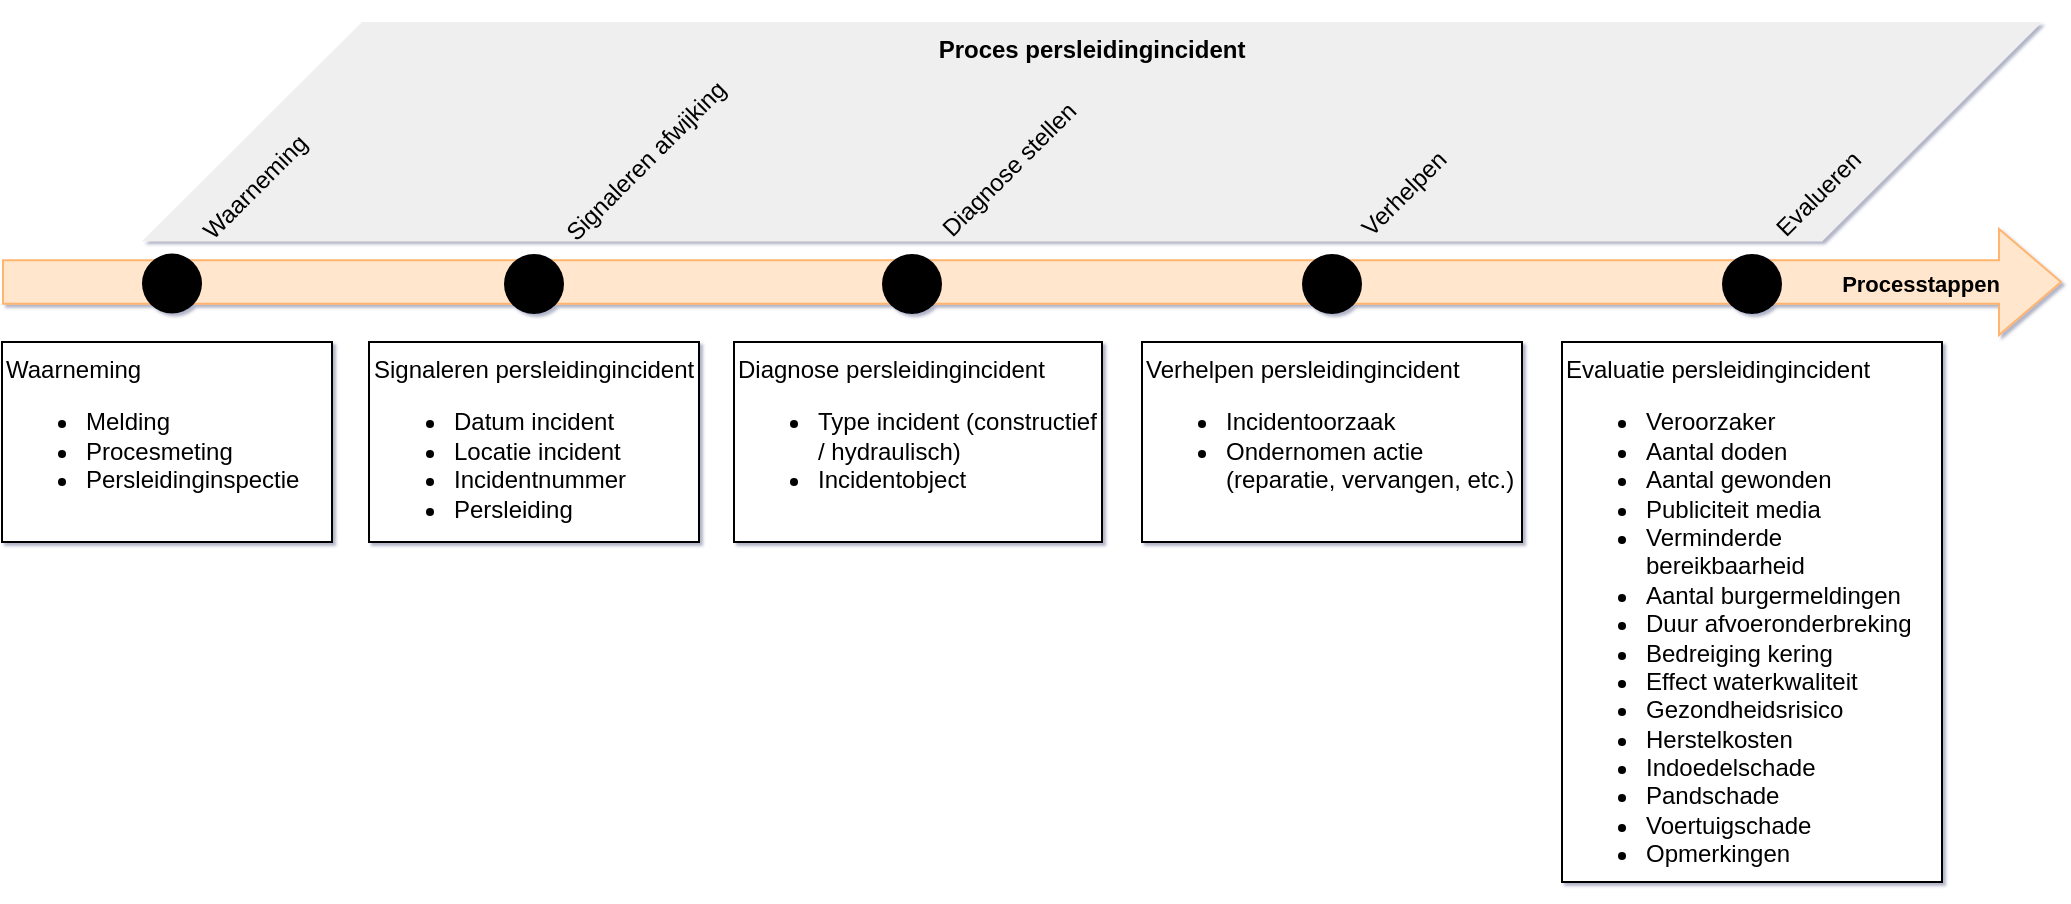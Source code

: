 <mxfile version="28.0.6">
  <diagram name="Pagina-1" id="tmRTvJ0I1_HZ19fngRLc">
    <mxGraphModel dx="1028" dy="707" grid="1" gridSize="10" guides="1" tooltips="1" connect="1" arrows="1" fold="1" page="1" pageScale="1" pageWidth="700" pageHeight="400" math="0" shadow="1">
      <root>
        <mxCell id="0" />
        <mxCell id="1" parent="0" />
        <mxCell id="TynSG17xtWdn3vnbVzb4-16" value="Proces persleidingincident" style="shape=parallelogram;perimeter=parallelogramPerimeter;whiteSpace=wrap;html=1;fixedSize=1;size=110;horizontal=1;verticalAlign=top;fontFamily=arial;fontSize=12;fontStyle=1;strokeColor=none;fillColor=#EFEFEF;" parent="1" vertex="1">
          <mxGeometry x="70" y="20" width="950" height="109.61" as="geometry" />
        </mxCell>
        <mxCell id="TynSG17xtWdn3vnbVzb4-4" value="" style="shape=flexArrow;endArrow=classic;html=1;rounded=0;strokeColor=#FFB570;fillColor=#ffe6cc;width=21.714;endSize=10;endWidth=30.286;fontFamily=arial;" parent="1" edge="1">
          <mxGeometry width="50" height="50" relative="1" as="geometry">
            <mxPoint y="150" as="sourcePoint" />
            <mxPoint x="1030" y="150" as="targetPoint" />
          </mxGeometry>
        </mxCell>
        <mxCell id="TynSG17xtWdn3vnbVzb4-30" value="Processtappen" style="edgeLabel;html=1;align=center;verticalAlign=middle;resizable=0;points=[];fontFamily=arial;labelBackgroundColor=none;fontStyle=1" parent="TynSG17xtWdn3vnbVzb4-4" vertex="1" connectable="0">
          <mxGeometry x="0.906" y="-3" relative="1" as="geometry">
            <mxPoint x="-23" y="-2" as="offset" />
          </mxGeometry>
        </mxCell>
        <mxCell id="TynSG17xtWdn3vnbVzb4-5" value="" style="ellipse;whiteSpace=wrap;html=1;aspect=fixed;strokeColor=none;fillColor=#000000;fontFamily=arial;" parent="1" vertex="1">
          <mxGeometry x="251" y="136" width="30" height="30" as="geometry" />
        </mxCell>
        <mxCell id="TynSG17xtWdn3vnbVzb4-8" value="Signaleren afwijking" style="text;html=1;strokeColor=none;fillColor=none;align=left;verticalAlign=middle;whiteSpace=wrap;rounded=0;rotation=-45;fontFamily=arial;" parent="1" vertex="1">
          <mxGeometry x="261" y="60" width="150" height="30" as="geometry" />
        </mxCell>
        <mxCell id="TynSG17xtWdn3vnbVzb4-9" value="" style="ellipse;whiteSpace=wrap;html=1;aspect=fixed;strokeColor=none;fillColor=#000000;fontFamily=arial;" parent="1" vertex="1">
          <mxGeometry x="440" y="136" width="30" height="30" as="geometry" />
        </mxCell>
        <mxCell id="TynSG17xtWdn3vnbVzb4-10" value="Diagnose stellen" style="text;html=1;strokeColor=none;fillColor=none;align=left;verticalAlign=middle;whiteSpace=wrap;rounded=0;rotation=-45;fontFamily=arial;" parent="1" vertex="1">
          <mxGeometry x="449" y="58" width="150" height="30" as="geometry" />
        </mxCell>
        <mxCell id="TynSG17xtWdn3vnbVzb4-12" value="" style="ellipse;whiteSpace=wrap;html=1;aspect=fixed;strokeColor=none;fillColor=#000000;fontFamily=arial;direction=south;" parent="1" vertex="1">
          <mxGeometry x="650" y="136" width="30" height="30" as="geometry" />
        </mxCell>
        <mxCell id="TynSG17xtWdn3vnbVzb4-13" value="Verhelpen" style="text;html=1;strokeColor=none;fillColor=none;align=left;verticalAlign=middle;whiteSpace=wrap;rounded=0;rotation=-45;fontFamily=arial;" parent="1" vertex="1">
          <mxGeometry x="660" y="61.8" width="140" height="30" as="geometry" />
        </mxCell>
        <mxCell id="TynSG17xtWdn3vnbVzb4-14" value="" style="ellipse;whiteSpace=wrap;html=1;aspect=fixed;strokeColor=none;fillColor=#000000;fontFamily=arial;direction=south;" parent="1" vertex="1">
          <mxGeometry x="860" y="136" width="30" height="30" as="geometry" />
        </mxCell>
        <mxCell id="TynSG17xtWdn3vnbVzb4-15" value="Evalueren" style="text;html=1;strokeColor=none;fillColor=none;align=left;verticalAlign=middle;whiteSpace=wrap;rounded=0;rotation=-45;fontFamily=arial;" parent="1" vertex="1">
          <mxGeometry x="870.18" y="68.61" width="120" height="30" as="geometry" />
        </mxCell>
        <mxCell id="TynSG17xtWdn3vnbVzb4-18" value="&lt;font&gt;Signaleren persleidingincident&lt;br&gt;&lt;/font&gt;&lt;ul&gt;&lt;li&gt;&lt;font&gt;Datum incident&lt;/font&gt;&lt;/li&gt;&lt;li&gt;&lt;font&gt;Locatie incident&lt;/font&gt;&lt;/li&gt;&lt;li&gt;&lt;font&gt;Incidentnummer&lt;/font&gt;&lt;/li&gt;&lt;li&gt;&lt;font&gt;Persleiding&lt;/font&gt;&lt;/li&gt;&lt;/ul&gt;" style="rounded=0;whiteSpace=wrap;html=1;align=left;verticalAlign=top;fontFamily=arial;" parent="1" vertex="1">
          <mxGeometry x="183.5" y="180" width="165" height="100" as="geometry" />
        </mxCell>
        <mxCell id="TynSG17xtWdn3vnbVzb4-19" value="&lt;font&gt;Diagnose persleidingincident&lt;br&gt;&lt;/font&gt;&lt;ul&gt;&lt;li&gt;&lt;span style=&quot;background-color: initial;&quot;&gt;Type incident (constructief / hydraulisch)&lt;/span&gt;&lt;/li&gt;&lt;li&gt;&lt;span style=&quot;background-color: initial;&quot;&gt;Incidentobject&lt;/span&gt;&lt;/li&gt;&lt;/ul&gt;" style="rounded=0;whiteSpace=wrap;html=1;align=left;verticalAlign=top;fontFamily=arial;" parent="1" vertex="1">
          <mxGeometry x="366" y="180" width="184" height="100" as="geometry" />
        </mxCell>
        <mxCell id="TynSG17xtWdn3vnbVzb4-21" value="&lt;font&gt;Verhelpen persleidingincident&lt;br&gt;&lt;/font&gt;&lt;ul&gt;&lt;li style=&quot;border-color: var(--border-color);&quot;&gt;&lt;font style=&quot;border-color: var(--border-color);&quot;&gt;Incidentoorzaak&lt;/font&gt;&lt;/li&gt;&lt;li&gt;&lt;font&gt;Ondernomen actie (reparatie, vervangen, etc.)&amp;nbsp;&lt;/font&gt;&lt;/li&gt;&lt;/ul&gt;" style="rounded=0;whiteSpace=wrap;html=1;align=left;verticalAlign=top;fontFamily=arial;" parent="1" vertex="1">
          <mxGeometry x="570" y="180" width="190" height="100" as="geometry" />
        </mxCell>
        <mxCell id="TynSG17xtWdn3vnbVzb4-23" value="&lt;font&gt;Evaluatie persleidingincident&lt;br&gt;&lt;/font&gt;&lt;ul&gt;&lt;li&gt;&lt;font&gt;Veroorzaker&lt;/font&gt;&lt;/li&gt;&lt;li&gt;&lt;font&gt;Aantal doden&lt;/font&gt;&lt;/li&gt;&lt;li&gt;&lt;font&gt;Aantal gewonden&lt;/font&gt;&lt;/li&gt;&lt;li&gt;&lt;font&gt;Publiciteit media&lt;/font&gt;&lt;/li&gt;&lt;li&gt;&lt;font&gt;Verminderde bereikbaarheid&lt;/font&gt;&lt;/li&gt;&lt;li&gt;&lt;font&gt;Aantal burgermeldingen&lt;/font&gt;&lt;/li&gt;&lt;li&gt;&lt;font&gt;Duur afvoeronderbreking&lt;/font&gt;&lt;/li&gt;&lt;li&gt;&lt;font&gt;Bedreiging kering&lt;/font&gt;&lt;/li&gt;&lt;li&gt;&lt;font&gt;Effect waterkwaliteit&lt;/font&gt;&lt;/li&gt;&lt;li&gt;&lt;font&gt;Gezondheidsrisico&lt;/font&gt;&lt;/li&gt;&lt;li&gt;&lt;font&gt;Herstelkosten&lt;/font&gt;&lt;/li&gt;&lt;li&gt;&lt;font&gt;Indoedelschade&lt;/font&gt;&lt;/li&gt;&lt;li&gt;&lt;font&gt;Pandschade&lt;/font&gt;&lt;/li&gt;&lt;li&gt;&lt;font&gt;Voertuigschade&lt;/font&gt;&lt;/li&gt;&lt;li&gt;&lt;font&gt;Opmerkingen&lt;/font&gt;&lt;/li&gt;&lt;/ul&gt;" style="rounded=0;whiteSpace=wrap;html=1;align=left;verticalAlign=top;fontFamily=arial;" parent="1" vertex="1">
          <mxGeometry x="780" y="180" width="190" height="270" as="geometry" />
        </mxCell>
        <mxCell id="TynSG17xtWdn3vnbVzb4-24" value="" style="ellipse;whiteSpace=wrap;html=1;aspect=fixed;strokeColor=none;fillColor=#000000;fontFamily=arial;" parent="1" vertex="1">
          <mxGeometry x="70" y="135.8" width="30" height="30" as="geometry" />
        </mxCell>
        <mxCell id="TynSG17xtWdn3vnbVzb4-25" value="Waarneming" style="text;html=1;strokeColor=none;fillColor=none;align=left;verticalAlign=middle;whiteSpace=wrap;rounded=0;rotation=-45;fontFamily=arial;" parent="1" vertex="1">
          <mxGeometry x="80" y="59.8" width="150" height="30" as="geometry" />
        </mxCell>
        <mxCell id="TynSG17xtWdn3vnbVzb4-26" value="&lt;font&gt;Waarneming&lt;br&gt;&lt;/font&gt;&lt;ul&gt;&lt;li&gt;&lt;span style=&quot;background-color: initial;&quot;&gt;Melding&lt;br&gt;&lt;/span&gt;&lt;/li&gt;&lt;li&gt;&lt;span style=&quot;background-color: initial;&quot;&gt;Procesmeting&lt;/span&gt;&lt;/li&gt;&lt;li&gt;&lt;span style=&quot;background-color: initial;&quot;&gt;Persleidinginspectie&lt;/span&gt;&lt;/li&gt;&lt;/ul&gt;" style="rounded=0;whiteSpace=wrap;html=1;align=left;verticalAlign=top;fontFamily=arial;" parent="1" vertex="1">
          <mxGeometry y="180" width="165" height="100" as="geometry" />
        </mxCell>
      </root>
    </mxGraphModel>
  </diagram>
</mxfile>

